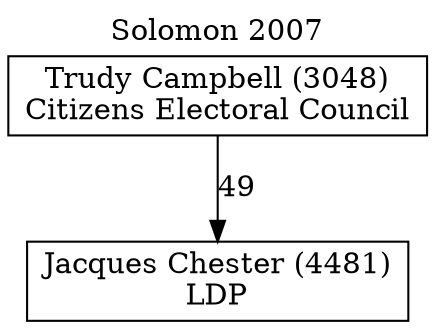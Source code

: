 // House preference flow
digraph "Jacques Chester (4481)_Solomon_2007" {
	graph [label="Solomon 2007" labelloc=t mclimit=10]
	node [shape=box]
	"Jacques Chester (4481)" [label="Jacques Chester (4481)
LDP"]
	"Trudy Campbell (3048)" [label="Trudy Campbell (3048)
Citizens Electoral Council"]
	"Trudy Campbell (3048)" -> "Jacques Chester (4481)" [label=49]
}
